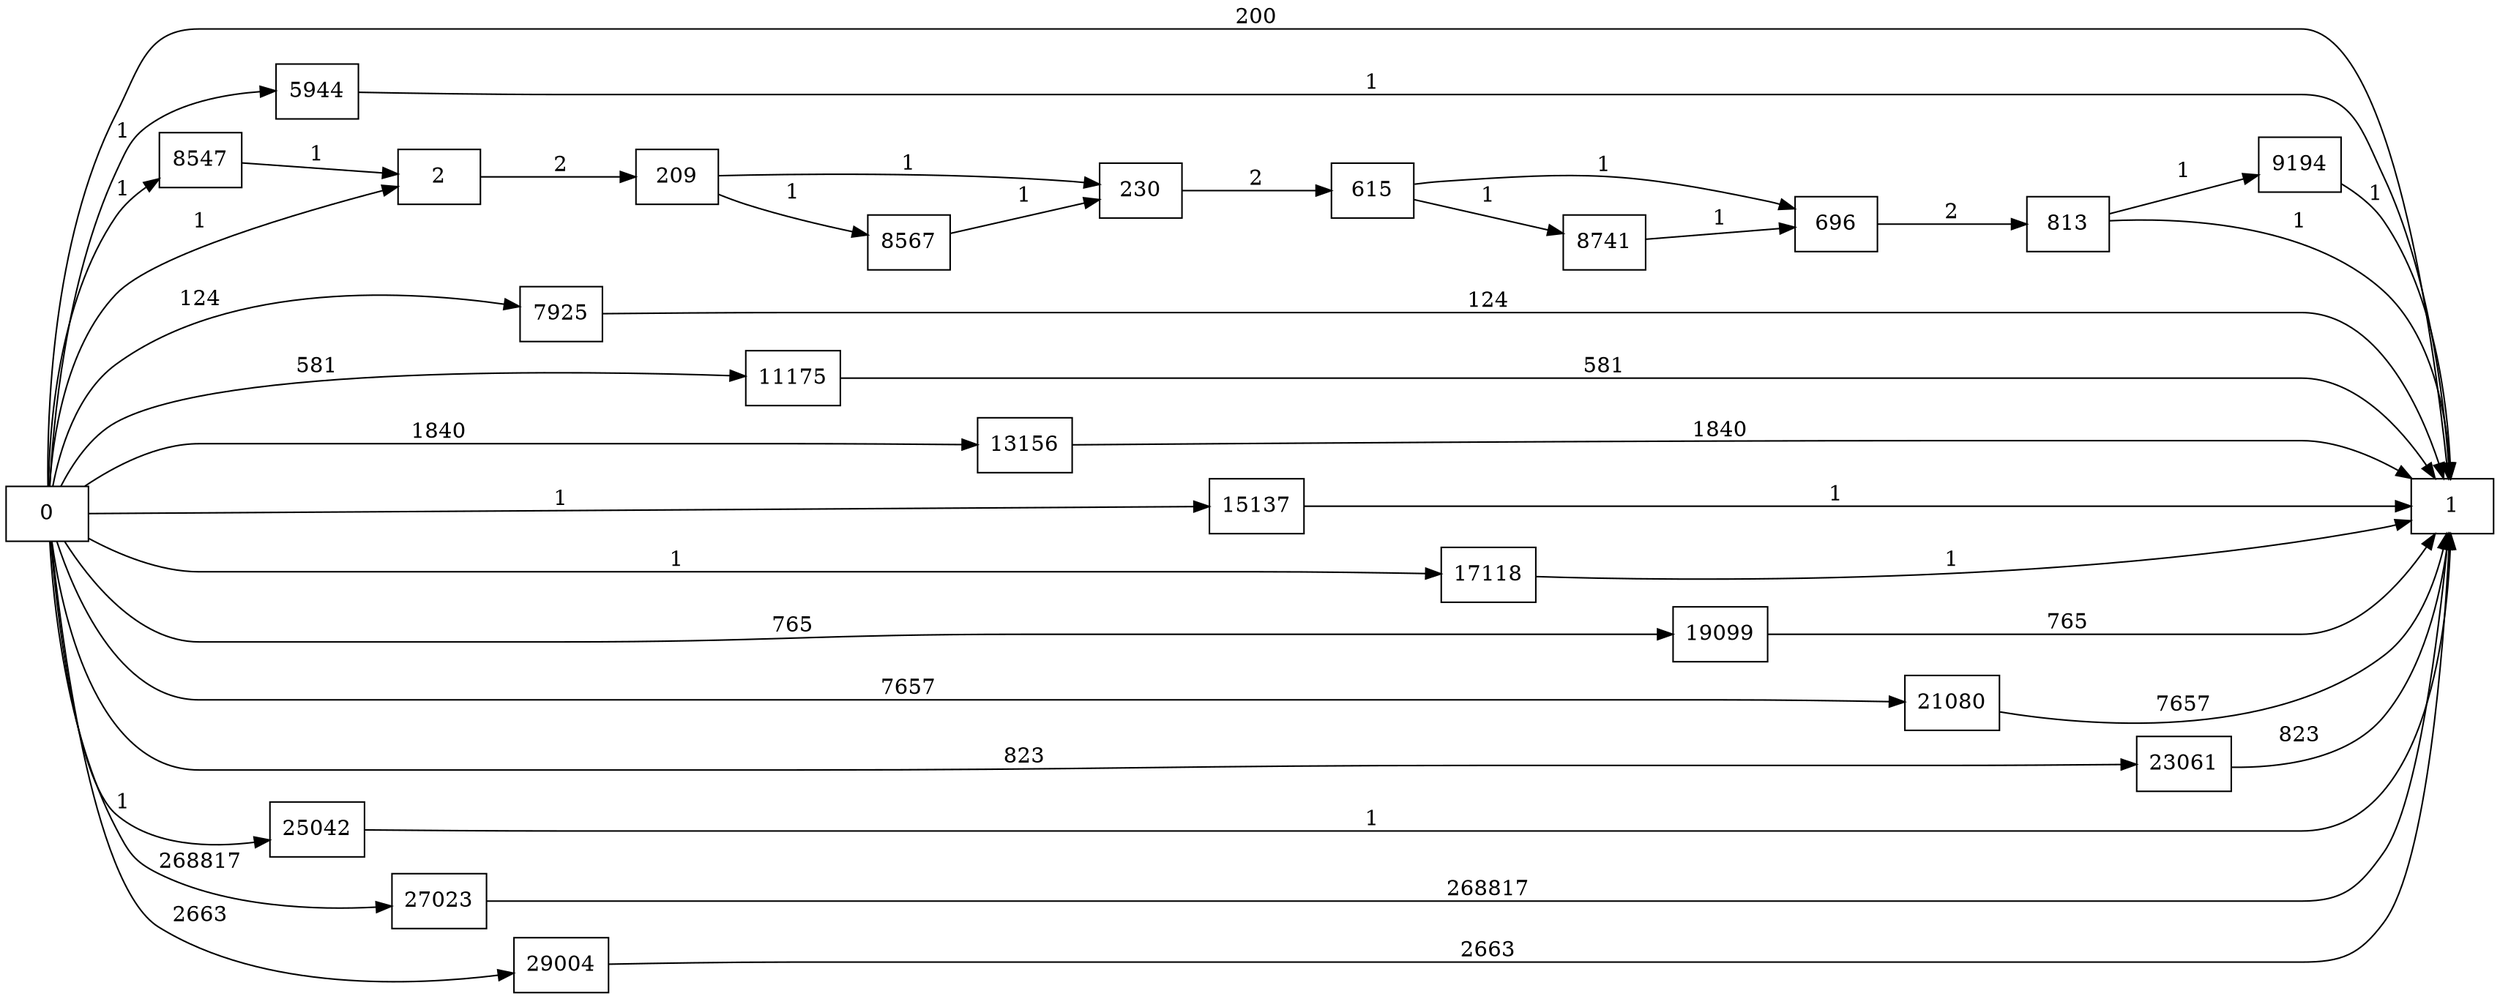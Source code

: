 digraph {
	graph [rankdir=LR]
	node [shape=rectangle]
	2 -> 209 [label=2]
	209 -> 230 [label=1]
	209 -> 8567 [label=1]
	230 -> 615 [label=2]
	615 -> 696 [label=1]
	615 -> 8741 [label=1]
	696 -> 813 [label=2]
	813 -> 1 [label=1]
	813 -> 9194 [label=1]
	5944 -> 1 [label=1]
	7925 -> 1 [label=124]
	8547 -> 2 [label=1]
	8567 -> 230 [label=1]
	8741 -> 696 [label=1]
	9194 -> 1 [label=1]
	11175 -> 1 [label=581]
	13156 -> 1 [label=1840]
	15137 -> 1 [label=1]
	17118 -> 1 [label=1]
	19099 -> 1 [label=765]
	21080 -> 1 [label=7657]
	23061 -> 1 [label=823]
	25042 -> 1 [label=1]
	27023 -> 1 [label=268817]
	29004 -> 1 [label=2663]
	0 -> 2 [label=1]
	0 -> 1 [label=200]
	0 -> 5944 [label=1]
	0 -> 7925 [label=124]
	0 -> 8547 [label=1]
	0 -> 11175 [label=581]
	0 -> 13156 [label=1840]
	0 -> 15137 [label=1]
	0 -> 17118 [label=1]
	0 -> 19099 [label=765]
	0 -> 21080 [label=7657]
	0 -> 23061 [label=823]
	0 -> 25042 [label=1]
	0 -> 27023 [label=268817]
	0 -> 29004 [label=2663]
}
